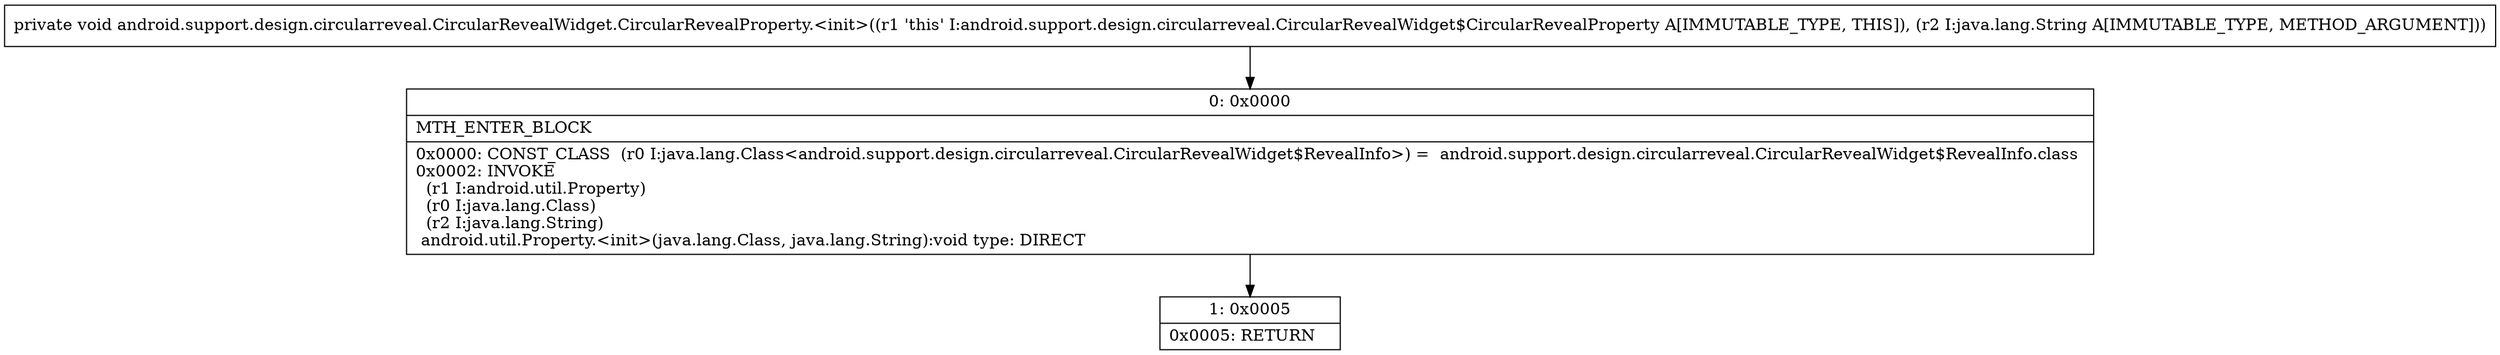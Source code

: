 digraph "CFG forandroid.support.design.circularreveal.CircularRevealWidget.CircularRevealProperty.\<init\>(Ljava\/lang\/String;)V" {
Node_0 [shape=record,label="{0\:\ 0x0000|MTH_ENTER_BLOCK\l|0x0000: CONST_CLASS  (r0 I:java.lang.Class\<android.support.design.circularreveal.CircularRevealWidget$RevealInfo\>) =  android.support.design.circularreveal.CircularRevealWidget$RevealInfo.class \l0x0002: INVOKE  \l  (r1 I:android.util.Property)\l  (r0 I:java.lang.Class)\l  (r2 I:java.lang.String)\l android.util.Property.\<init\>(java.lang.Class, java.lang.String):void type: DIRECT \l}"];
Node_1 [shape=record,label="{1\:\ 0x0005|0x0005: RETURN   \l}"];
MethodNode[shape=record,label="{private void android.support.design.circularreveal.CircularRevealWidget.CircularRevealProperty.\<init\>((r1 'this' I:android.support.design.circularreveal.CircularRevealWidget$CircularRevealProperty A[IMMUTABLE_TYPE, THIS]), (r2 I:java.lang.String A[IMMUTABLE_TYPE, METHOD_ARGUMENT])) }"];
MethodNode -> Node_0;
Node_0 -> Node_1;
}

